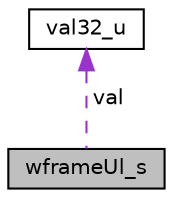 digraph "wframeUl_s"
{
 // LATEX_PDF_SIZE
  edge [fontname="Helvetica",fontsize="10",labelfontname="Helvetica",labelfontsize="10"];
  node [fontname="Helvetica",fontsize="10",shape=record];
  Node1 [label="wframeUl_s",height=0.2,width=0.4,color="black", fillcolor="grey75", style="filled", fontcolor="black",tooltip=" "];
  Node2 -> Node1 [dir="back",color="darkorchid3",fontsize="10",style="dashed",label=" val" ];
  Node2 [label="val32_u",height=0.2,width=0.4,color="black", fillcolor="white", style="filled",URL="$unionval32__u.html",tooltip=" "];
}
